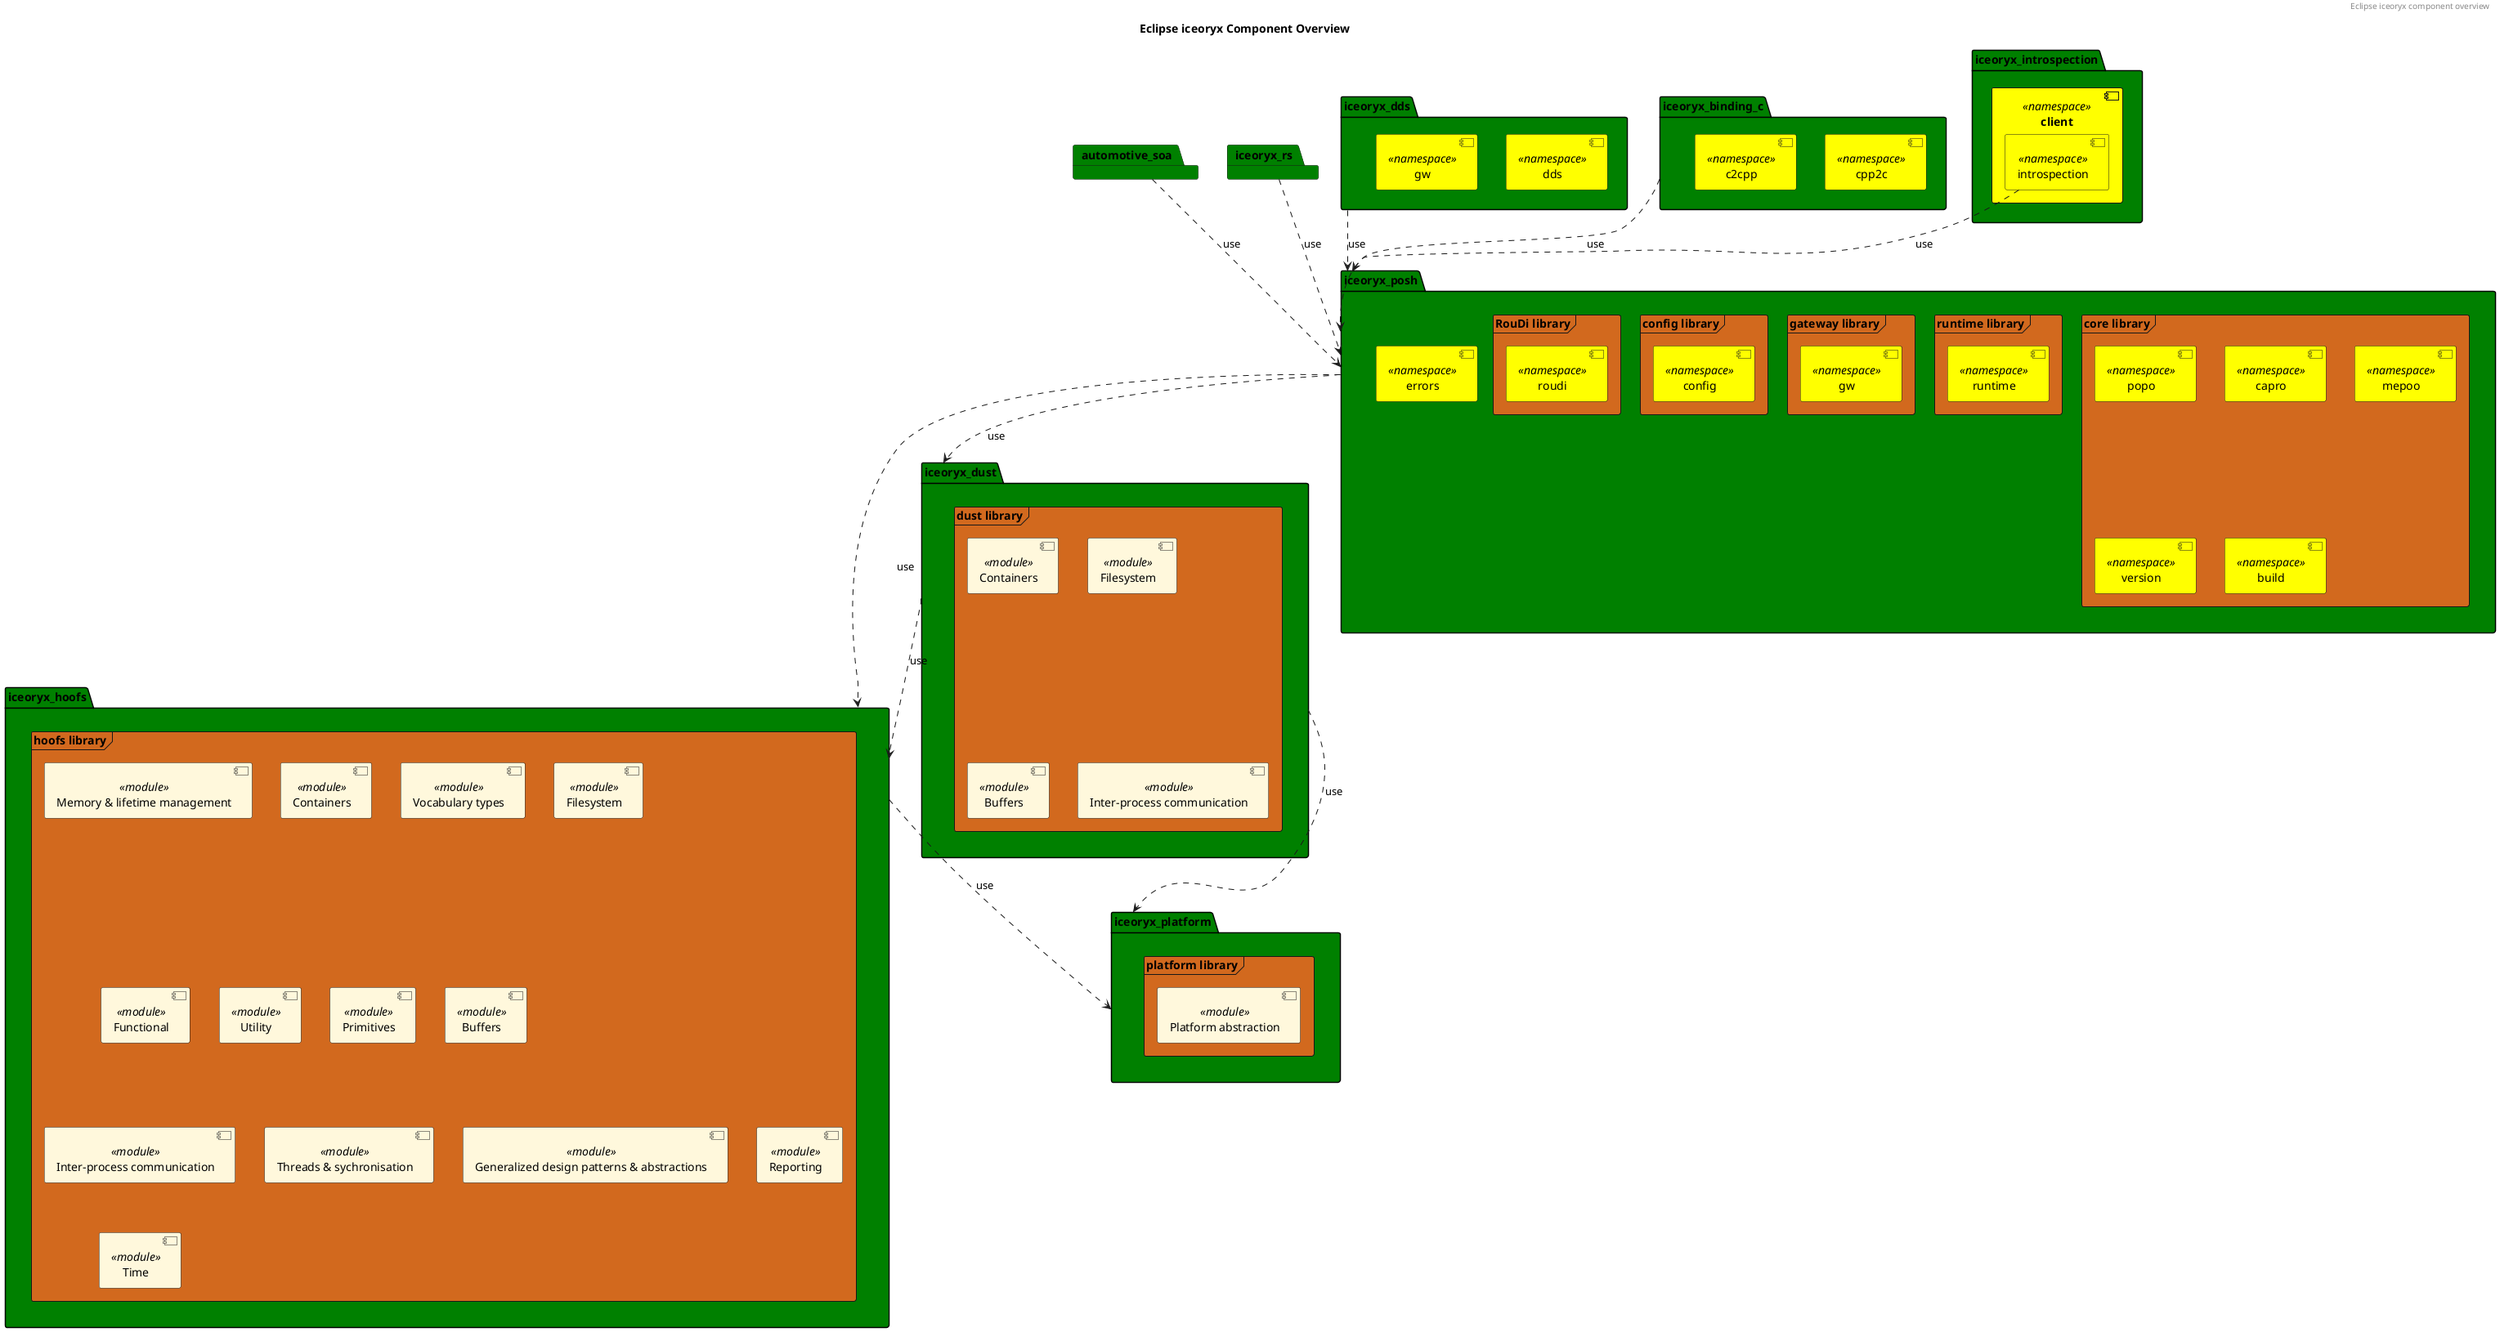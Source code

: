 @startuml

title Eclipse iceoryx Component Overview

skinparam BackgroundColor transparent
skinparam componentStyle uml2

skinparam component {
   backgroundColor<<namespace>> yellow
   backgroundColor<<module>> Cornsilk
}

skinparam package {
   backgroundColor green
}

skinparam frame {
   backgroundColor chocolate
}

' PlantUML package: CMake package
' PlantUML frame: CMake library

' @todo #539
' RouDi split, separate files and namespaces for static/dynamic discovery
' Implement exported libraries (add_library in iceoryx_posh/CMakeLists.txt)
' RouDiEnvironment shall not be in roudi namespace, but in testing

header Eclipse iceoryx component overview

' Platform Library containing platform abstraction with quality level 1
package iceoryx_platform  {
   frame "platform library" {
      component "Platform abstraction" <<module>>
   }
}

' HOOFS: Helpful Objects Optimised For Safety
' Library containing modern C++ STL constructs with quality level 1+
package iceoryx_hoofs  {
   frame "hoofs library" {

      component "Memory & lifetime management" <<module>>
      component Containers <<module>>
      component "Vocabulary types" <<module>>
      component Filesystem <<module>>
      component Functional <<module>>
      component Utility <<module>>
      component Primitives <<module>>
      component Buffers <<module>>
      component "Inter-process communication" <<module>>
      component "Threads & sychronisation" <<module>>
      component "Generalized design patterns & abstractions" <<module>>
      component Reporting <<module>>
      component Time <<module>>
   }
}

' DUST: Deemed Useful Software Thingies
' Library containing modern C++ STL constructs with quality level 2
package iceoryx_dust  {
   frame "dust library" {
      component "Containers" <<module>> as additional_containers
      component "Filesystem" <<module>> as additional_filesystem
      component "Buffers" <<module>> as additional_buffers
      component "Inter-process communication" <<module>> as additional_ipc
   }
}

' POSH: POSIX SHared memory
' Publish/subscribe IPC communication infrastructure based on shared memory
package iceoryx_posh {
   frame "core library" {
      component popo <<namespace>>
      component capro <<namespace>>
      component mepoo <<namespace>>
      component version <<namespace>>
      component build <<namespace>>
   }

   frame "runtime library" {
      component runtime <<namespace>>
   }

   frame "gateway library" {
      component gw <<namespace>>
   }

   frame "config library" {
      component config <<namespace>>
   }

   component errors <<namespace>>

   frame "RouDi library" {
      component roudi <<namespace>>
   }
}

' DDS: Data Distribution Service
'
package iceoryx_dds  {
   component dds <<namespace>>
   component gw <<namespace>> as gateway_dds
}

' AUTOSAR Adaptive: ara::com
'
package automotive_soa  {
}

' iceoryx-rs: Rust binding for iceoryx
'
package iceoryx_rs  {
}

' C-Binding
package iceoryx_binding_c  {
   component cpp2c <<namespace>>
   component c2cpp <<namespace>>
}


' Introspection
package iceoryx_introspection  {
   component client <<namespace>> {
      component introspection <<namespace>>
   }
}

iceoryx_hoofs  ..>  iceoryx_platform  : use
iceoryx_dust  ..>  iceoryx_platform  : use
iceoryx_posh  ..>  iceoryx_hoofs  : use
iceoryx_dust  ..>  iceoryx_hoofs : use
iceoryx_posh  ..>  iceoryx_dust : use
iceoryx_dds  ..>  iceoryx_posh  : use
iceoryx_rs  ..>  iceoryx_posh  : use
automotive_soa  ..>  iceoryx_posh  : use
iceoryx_binding_c  ..>  iceoryx_posh  : use
introspection  ..>  iceoryx_posh  : use
@enduml
